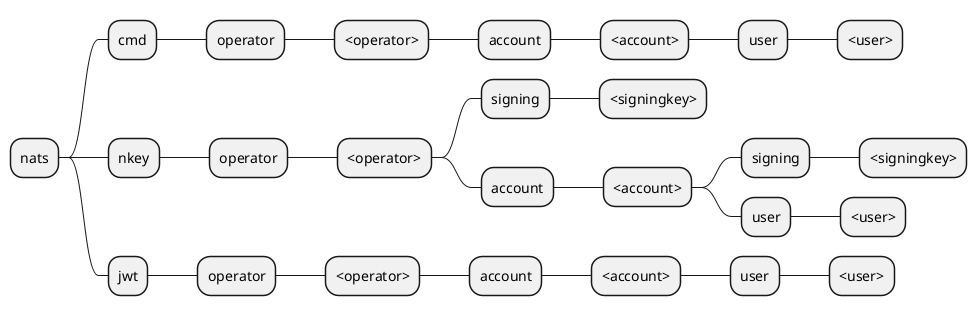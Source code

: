 @startmindmap
* nats
** cmd
*** operator
**** <operator>
***** account
****** <account>
******* user
******** <user>
** nkey
*** operator
**** <operator>
***** signing
****** <signingkey>
***** account
****** <account>
******* signing
******** <signingkey>
******* user
******** <user>
** jwt
*** operator
**** <operator>
***** account
****** <account>
******* user
******** <user>

@endmindmap